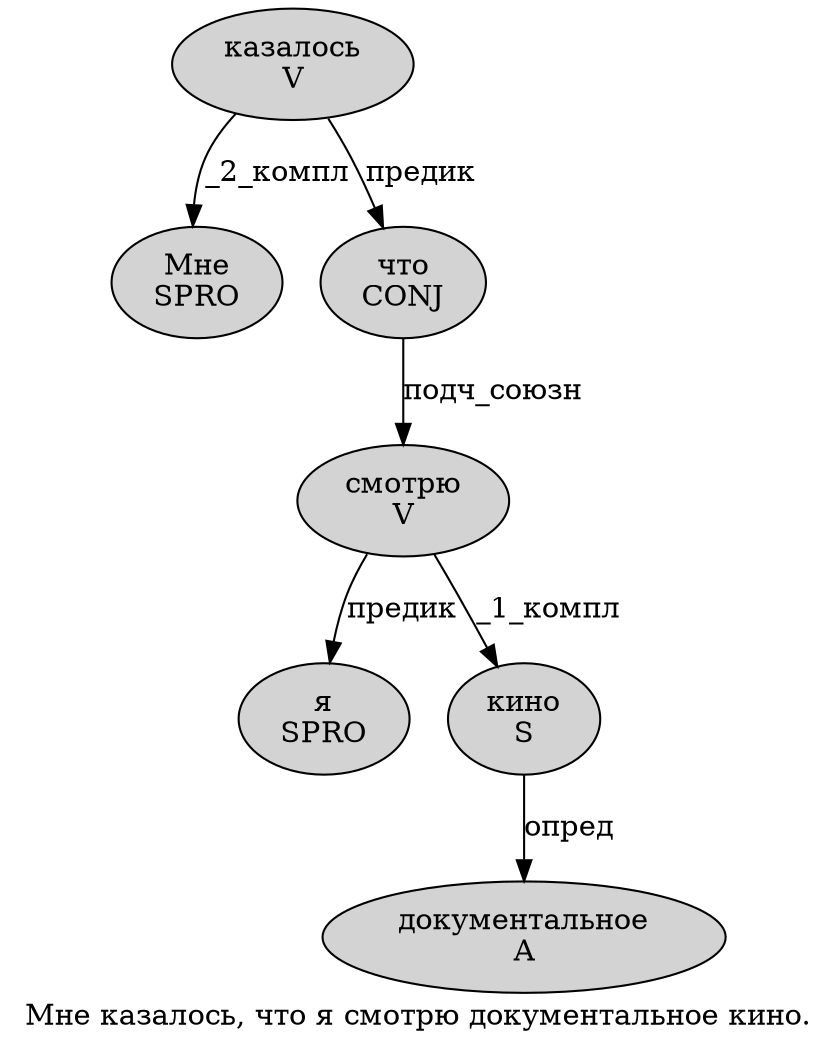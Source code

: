 digraph SENTENCE_1596 {
	graph [label="Мне казалось, что я смотрю документальное кино."]
	node [style=filled]
		0 [label="Мне
SPRO" color="" fillcolor=lightgray penwidth=1 shape=ellipse]
		1 [label="казалось
V" color="" fillcolor=lightgray penwidth=1 shape=ellipse]
		3 [label="что
CONJ" color="" fillcolor=lightgray penwidth=1 shape=ellipse]
		4 [label="я
SPRO" color="" fillcolor=lightgray penwidth=1 shape=ellipse]
		5 [label="смотрю
V" color="" fillcolor=lightgray penwidth=1 shape=ellipse]
		6 [label="документальное
A" color="" fillcolor=lightgray penwidth=1 shape=ellipse]
		7 [label="кино
S" color="" fillcolor=lightgray penwidth=1 shape=ellipse]
			7 -> 6 [label="опред"]
			5 -> 4 [label="предик"]
			5 -> 7 [label="_1_компл"]
			3 -> 5 [label="подч_союзн"]
			1 -> 0 [label="_2_компл"]
			1 -> 3 [label="предик"]
}